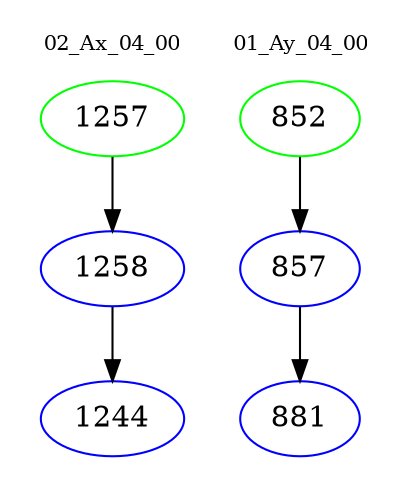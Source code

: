 digraph{
subgraph cluster_0 {
color = white
label = "02_Ax_04_00";
fontsize=10;
T0_1257 [label="1257", color="green"]
T0_1257 -> T0_1258 [color="black"]
T0_1258 [label="1258", color="blue"]
T0_1258 -> T0_1244 [color="black"]
T0_1244 [label="1244", color="blue"]
}
subgraph cluster_1 {
color = white
label = "01_Ay_04_00";
fontsize=10;
T1_852 [label="852", color="green"]
T1_852 -> T1_857 [color="black"]
T1_857 [label="857", color="blue"]
T1_857 -> T1_881 [color="black"]
T1_881 [label="881", color="blue"]
}
}
